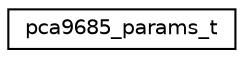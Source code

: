 digraph "Graphical Class Hierarchy"
{
 // LATEX_PDF_SIZE
  edge [fontname="Helvetica",fontsize="10",labelfontname="Helvetica",labelfontsize="10"];
  node [fontname="Helvetica",fontsize="10",shape=record];
  rankdir="LR";
  Node0 [label="pca9685_params_t",height=0.2,width=0.4,color="black", fillcolor="white", style="filled",URL="$structpca9685__params__t.html",tooltip="PCA9685 device initialization parameters."];
}
